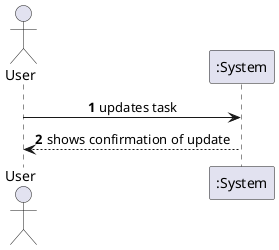 @startuml
 'https://plantuml.com/use-case-diagram

skinparam sequenceMessageAlign center
autonumber

actor User
participant ":System" as System

User -> System: updates task
System --> User: shows confirmation of update

@enduml
